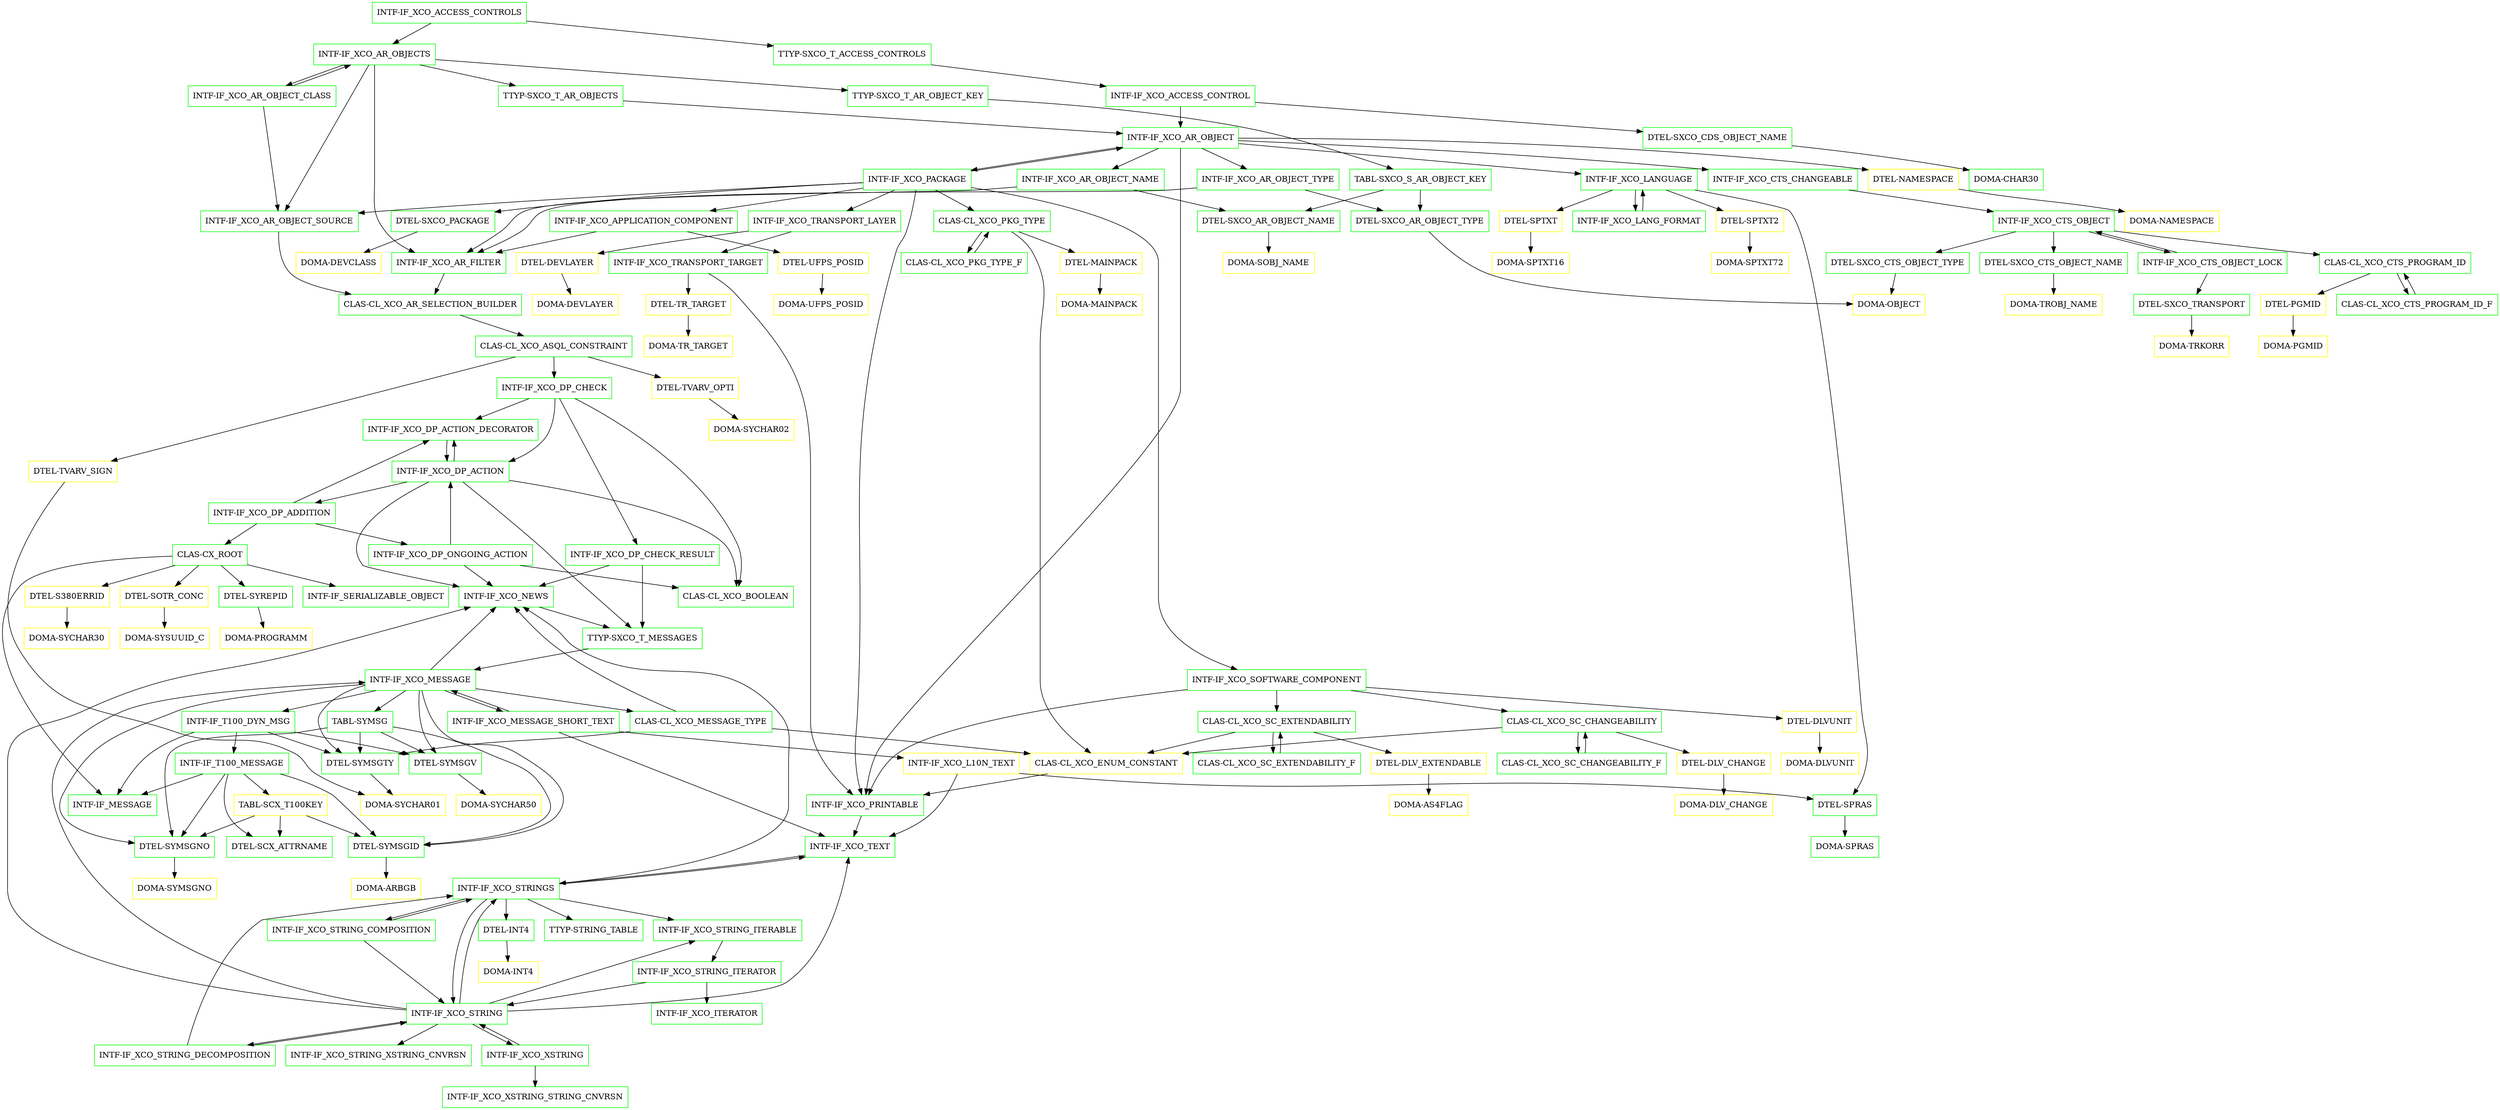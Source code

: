 digraph G {
  "INTF-IF_XCO_ACCESS_CONTROLS" [shape=box,color=green];
  "INTF-IF_XCO_AR_OBJECTS" [shape=box,color=green,URL="./INTF_IF_XCO_AR_OBJECTS.html"];
  "INTF-IF_XCO_AR_OBJECT_SOURCE" [shape=box,color=green,URL="./INTF_IF_XCO_AR_OBJECT_SOURCE.html"];
  "CLAS-CL_XCO_AR_SELECTION_BUILDER" [shape=box,color=green,URL="./CLAS_CL_XCO_AR_SELECTION_BUILDER.html"];
  "CLAS-CL_XCO_ASQL_CONSTRAINT" [shape=box,color=green,URL="./CLAS_CL_XCO_ASQL_CONSTRAINT.html"];
  "INTF-IF_XCO_DP_CHECK" [shape=box,color=green,URL="./INTF_IF_XCO_DP_CHECK.html"];
  "INTF-IF_XCO_DP_ACTION_DECORATOR" [shape=box,color=green,URL="./INTF_IF_XCO_DP_ACTION_DECORATOR.html"];
  "INTF-IF_XCO_DP_ACTION" [shape=box,color=green,URL="./INTF_IF_XCO_DP_ACTION.html"];
  "INTF-IF_XCO_NEWS" [shape=box,color=green,URL="./INTF_IF_XCO_NEWS.html"];
  "TTYP-SXCO_T_MESSAGES" [shape=box,color=green,URL="./TTYP_SXCO_T_MESSAGES.html"];
  "INTF-IF_XCO_MESSAGE" [shape=box,color=green,URL="./INTF_IF_XCO_MESSAGE.html"];
  "INTF-IF_T100_DYN_MSG" [shape=box,color=green,URL="./INTF_IF_T100_DYN_MSG.html"];
  "INTF-IF_T100_MESSAGE" [shape=box,color=green,URL="./INTF_IF_T100_MESSAGE.html"];
  "INTF-IF_MESSAGE" [shape=box,color=green,URL="./INTF_IF_MESSAGE.html"];
  "TABL-SCX_T100KEY" [shape=box,color=yellow,URL="./TABL_SCX_T100KEY.html"];
  "DTEL-SCX_ATTRNAME" [shape=box,color=green,URL="./DTEL_SCX_ATTRNAME.html"];
  "DTEL-SYMSGNO" [shape=box,color=green,URL="./DTEL_SYMSGNO.html"];
  "DOMA-SYMSGNO" [shape=box,color=yellow,URL="./DOMA_SYMSGNO.html"];
  "DTEL-SYMSGID" [shape=box,color=green,URL="./DTEL_SYMSGID.html"];
  "DOMA-ARBGB" [shape=box,color=yellow,URL="./DOMA_ARBGB.html"];
  "DTEL-SYMSGTY" [shape=box,color=green,URL="./DTEL_SYMSGTY.html"];
  "DOMA-SYCHAR01" [shape=box,color=yellow,URL="./DOMA_SYCHAR01.html"];
  "DTEL-SYMSGV" [shape=box,color=green,URL="./DTEL_SYMSGV.html"];
  "DOMA-SYCHAR50" [shape=box,color=yellow,URL="./DOMA_SYCHAR50.html"];
  "INTF-IF_XCO_MESSAGE_SHORT_TEXT" [shape=box,color=green,URL="./INTF_IF_XCO_MESSAGE_SHORT_TEXT.html"];
  "INTF-IF_XCO_L10N_TEXT" [shape=box,color=yellow,URL="./INTF_IF_XCO_L10N_TEXT.html"];
  "INTF-IF_XCO_TEXT" [shape=box,color=green,URL="./INTF_IF_XCO_TEXT.html"];
  "INTF-IF_XCO_STRINGS" [shape=box,color=green,URL="./INTF_IF_XCO_STRINGS.html"];
  "INTF-IF_XCO_STRING_ITERABLE" [shape=box,color=green,URL="./INTF_IF_XCO_STRING_ITERABLE.html"];
  "INTF-IF_XCO_STRING_ITERATOR" [shape=box,color=green,URL="./INTF_IF_XCO_STRING_ITERATOR.html"];
  "INTF-IF_XCO_ITERATOR" [shape=box,color=green,URL="./INTF_IF_XCO_ITERATOR.html"];
  "INTF-IF_XCO_STRING" [shape=box,color=green,URL="./INTF_IF_XCO_STRING.html"];
  "INTF-IF_XCO_XSTRING" [shape=box,color=green,URL="./INTF_IF_XCO_XSTRING.html"];
  "INTF-IF_XCO_XSTRING_STRING_CNVRSN" [shape=box,color=green,URL="./INTF_IF_XCO_XSTRING_STRING_CNVRSN.html"];
  "INTF-IF_XCO_STRING_XSTRING_CNVRSN" [shape=box,color=green,URL="./INTF_IF_XCO_STRING_XSTRING_CNVRSN.html"];
  "INTF-IF_XCO_STRING_DECOMPOSITION" [shape=box,color=green,URL="./INTF_IF_XCO_STRING_DECOMPOSITION.html"];
  "INTF-IF_XCO_STRING_COMPOSITION" [shape=box,color=green,URL="./INTF_IF_XCO_STRING_COMPOSITION.html"];
  "TTYP-STRING_TABLE" [shape=box,color=green,URL="./TTYP_STRING_TABLE.html"];
  "DTEL-INT4" [shape=box,color=green,URL="./DTEL_INT4.html"];
  "DOMA-INT4" [shape=box,color=yellow,URL="./DOMA_INT4.html"];
  "DTEL-SPRAS" [shape=box,color=green,URL="./DTEL_SPRAS.html"];
  "DOMA-SPRAS" [shape=box,color=green,URL="./DOMA_SPRAS.html"];
  "CLAS-CL_XCO_MESSAGE_TYPE" [shape=box,color=green,URL="./CLAS_CL_XCO_MESSAGE_TYPE.html"];
  "CLAS-CL_XCO_ENUM_CONSTANT" [shape=box,color=yellow,URL="./CLAS_CL_XCO_ENUM_CONSTANT.html"];
  "INTF-IF_XCO_PRINTABLE" [shape=box,color=green,URL="./INTF_IF_XCO_PRINTABLE.html"];
  "TABL-SYMSG" [shape=box,color=green,URL="./TABL_SYMSG.html"];
  "INTF-IF_XCO_DP_ADDITION" [shape=box,color=green,URL="./INTF_IF_XCO_DP_ADDITION.html"];
  "CLAS-CX_ROOT" [shape=box,color=green,URL="./CLAS_CX_ROOT.html"];
  "INTF-IF_SERIALIZABLE_OBJECT" [shape=box,color=green,URL="./INTF_IF_SERIALIZABLE_OBJECT.html"];
  "DTEL-SYREPID" [shape=box,color=green,URL="./DTEL_SYREPID.html"];
  "DOMA-PROGRAMM" [shape=box,color=yellow,URL="./DOMA_PROGRAMM.html"];
  "DTEL-S380ERRID" [shape=box,color=yellow,URL="./DTEL_S380ERRID.html"];
  "DOMA-SYCHAR30" [shape=box,color=yellow,URL="./DOMA_SYCHAR30.html"];
  "DTEL-SOTR_CONC" [shape=box,color=yellow,URL="./DTEL_SOTR_CONC.html"];
  "DOMA-SYSUUID_C" [shape=box,color=yellow,URL="./DOMA_SYSUUID_C.html"];
  "INTF-IF_XCO_DP_ONGOING_ACTION" [shape=box,color=green,URL="./INTF_IF_XCO_DP_ONGOING_ACTION.html"];
  "CLAS-CL_XCO_BOOLEAN" [shape=box,color=green,URL="./CLAS_CL_XCO_BOOLEAN.html"];
  "INTF-IF_XCO_DP_CHECK_RESULT" [shape=box,color=green,URL="./INTF_IF_XCO_DP_CHECK_RESULT.html"];
  "DTEL-TVARV_OPTI" [shape=box,color=yellow,URL="./DTEL_TVARV_OPTI.html"];
  "DOMA-SYCHAR02" [shape=box,color=yellow,URL="./DOMA_SYCHAR02.html"];
  "DTEL-TVARV_SIGN" [shape=box,color=yellow,URL="./DTEL_TVARV_SIGN.html"];
  "INTF-IF_XCO_AR_OBJECT_CLASS" [shape=box,color=green,URL="./INTF_IF_XCO_AR_OBJECT_CLASS.html"];
  "INTF-IF_XCO_AR_FILTER" [shape=box,color=green,URL="./INTF_IF_XCO_AR_FILTER.html"];
  "TTYP-SXCO_T_AR_OBJECT_KEY" [shape=box,color=green,URL="./TTYP_SXCO_T_AR_OBJECT_KEY.html"];
  "TABL-SXCO_S_AR_OBJECT_KEY" [shape=box,color=green,URL="./TABL_SXCO_S_AR_OBJECT_KEY.html"];
  "DTEL-SXCO_AR_OBJECT_NAME" [shape=box,color=green,URL="./DTEL_SXCO_AR_OBJECT_NAME.html"];
  "DOMA-SOBJ_NAME" [shape=box,color=yellow,URL="./DOMA_SOBJ_NAME.html"];
  "DTEL-SXCO_AR_OBJECT_TYPE" [shape=box,color=green,URL="./DTEL_SXCO_AR_OBJECT_TYPE.html"];
  "DOMA-OBJECT" [shape=box,color=yellow,URL="./DOMA_OBJECT.html"];
  "TTYP-SXCO_T_AR_OBJECTS" [shape=box,color=green,URL="./TTYP_SXCO_T_AR_OBJECTS.html"];
  "INTF-IF_XCO_AR_OBJECT" [shape=box,color=green,URL="./INTF_IF_XCO_AR_OBJECT.html"];
  "INTF-IF_XCO_CTS_CHANGEABLE" [shape=box,color=green,URL="./INTF_IF_XCO_CTS_CHANGEABLE.html"];
  "INTF-IF_XCO_CTS_OBJECT" [shape=box,color=green,URL="./INTF_IF_XCO_CTS_OBJECT.html"];
  "INTF-IF_XCO_CTS_OBJECT_LOCK" [shape=box,color=green,URL="./INTF_IF_XCO_CTS_OBJECT_LOCK.html"];
  "DTEL-SXCO_TRANSPORT" [shape=box,color=green,URL="./DTEL_SXCO_TRANSPORT.html"];
  "DOMA-TRKORR" [shape=box,color=yellow,URL="./DOMA_TRKORR.html"];
  "CLAS-CL_XCO_CTS_PROGRAM_ID" [shape=box,color=green,URL="./CLAS_CL_XCO_CTS_PROGRAM_ID.html"];
  "CLAS-CL_XCO_CTS_PROGRAM_ID_F" [shape=box,color=green,URL="./CLAS_CL_XCO_CTS_PROGRAM_ID_F.html"];
  "DTEL-PGMID" [shape=box,color=yellow,URL="./DTEL_PGMID.html"];
  "DOMA-PGMID" [shape=box,color=yellow,URL="./DOMA_PGMID.html"];
  "DTEL-SXCO_CTS_OBJECT_NAME" [shape=box,color=green,URL="./DTEL_SXCO_CTS_OBJECT_NAME.html"];
  "DOMA-TROBJ_NAME" [shape=box,color=yellow,URL="./DOMA_TROBJ_NAME.html"];
  "DTEL-SXCO_CTS_OBJECT_TYPE" [shape=box,color=green,URL="./DTEL_SXCO_CTS_OBJECT_TYPE.html"];
  "INTF-IF_XCO_LANGUAGE" [shape=box,color=green,URL="./INTF_IF_XCO_LANGUAGE.html"];
  "INTF-IF_XCO_LANG_FORMAT" [shape=box,color=green,URL="./INTF_IF_XCO_LANG_FORMAT.html"];
  "DTEL-SPTXT2" [shape=box,color=yellow,URL="./DTEL_SPTXT2.html"];
  "DOMA-SPTXT72" [shape=box,color=yellow,URL="./DOMA_SPTXT72.html"];
  "DTEL-SPTXT" [shape=box,color=yellow,URL="./DTEL_SPTXT.html"];
  "DOMA-SPTXT16" [shape=box,color=yellow,URL="./DOMA_SPTXT16.html"];
  "INTF-IF_XCO_PACKAGE" [shape=box,color=green,URL="./INTF_IF_XCO_PACKAGE.html"];
  "INTF-IF_XCO_SOFTWARE_COMPONENT" [shape=box,color=green,URL="./INTF_IF_XCO_SOFTWARE_COMPONENT.html"];
  "CLAS-CL_XCO_SC_EXTENDABILITY" [shape=box,color=green,URL="./CLAS_CL_XCO_SC_EXTENDABILITY.html"];
  "CLAS-CL_XCO_SC_EXTENDABILITY_F" [shape=box,color=green,URL="./CLAS_CL_XCO_SC_EXTENDABILITY_F.html"];
  "DTEL-DLV_EXTENDABLE" [shape=box,color=yellow,URL="./DTEL_DLV_EXTENDABLE.html"];
  "DOMA-AS4FLAG" [shape=box,color=yellow,URL="./DOMA_AS4FLAG.html"];
  "CLAS-CL_XCO_SC_CHANGEABILITY" [shape=box,color=green,URL="./CLAS_CL_XCO_SC_CHANGEABILITY.html"];
  "CLAS-CL_XCO_SC_CHANGEABILITY_F" [shape=box,color=green,URL="./CLAS_CL_XCO_SC_CHANGEABILITY_F.html"];
  "DTEL-DLV_CHANGE" [shape=box,color=yellow,URL="./DTEL_DLV_CHANGE.html"];
  "DOMA-DLV_CHANGE" [shape=box,color=yellow,URL="./DOMA_DLV_CHANGE.html"];
  "DTEL-DLVUNIT" [shape=box,color=yellow,URL="./DTEL_DLVUNIT.html"];
  "DOMA-DLVUNIT" [shape=box,color=yellow,URL="./DOMA_DLVUNIT.html"];
  "INTF-IF_XCO_TRANSPORT_LAYER" [shape=box,color=green,URL="./INTF_IF_XCO_TRANSPORT_LAYER.html"];
  "INTF-IF_XCO_TRANSPORT_TARGET" [shape=box,color=green,URL="./INTF_IF_XCO_TRANSPORT_TARGET.html"];
  "DTEL-TR_TARGET" [shape=box,color=yellow,URL="./DTEL_TR_TARGET.html"];
  "DOMA-TR_TARGET" [shape=box,color=yellow,URL="./DOMA_TR_TARGET.html"];
  "DTEL-DEVLAYER" [shape=box,color=yellow,URL="./DTEL_DEVLAYER.html"];
  "DOMA-DEVLAYER" [shape=box,color=yellow,URL="./DOMA_DEVLAYER.html"];
  "CLAS-CL_XCO_PKG_TYPE" [shape=box,color=green,URL="./CLAS_CL_XCO_PKG_TYPE.html"];
  "CLAS-CL_XCO_PKG_TYPE_F" [shape=box,color=green,URL="./CLAS_CL_XCO_PKG_TYPE_F.html"];
  "DTEL-MAINPACK" [shape=box,color=yellow,URL="./DTEL_MAINPACK.html"];
  "DOMA-MAINPACK" [shape=box,color=yellow,URL="./DOMA_MAINPACK.html"];
  "INTF-IF_XCO_APPLICATION_COMPONENT" [shape=box,color=green,URL="./INTF_IF_XCO_APPLICATION_COMPONENT.html"];
  "DTEL-UFPS_POSID" [shape=box,color=yellow,URL="./DTEL_UFPS_POSID.html"];
  "DOMA-UFPS_POSID" [shape=box,color=yellow,URL="./DOMA_UFPS_POSID.html"];
  "DTEL-SXCO_PACKAGE" [shape=box,color=green,URL="./DTEL_SXCO_PACKAGE.html"];
  "DOMA-DEVCLASS" [shape=box,color=yellow,URL="./DOMA_DEVCLASS.html"];
  "INTF-IF_XCO_AR_OBJECT_NAME" [shape=box,color=green,URL="./INTF_IF_XCO_AR_OBJECT_NAME.html"];
  "INTF-IF_XCO_AR_OBJECT_TYPE" [shape=box,color=green,URL="./INTF_IF_XCO_AR_OBJECT_TYPE.html"];
  "DTEL-NAMESPACE" [shape=box,color=yellow,URL="./DTEL_NAMESPACE.html"];
  "DOMA-NAMESPACE" [shape=box,color=yellow,URL="./DOMA_NAMESPACE.html"];
  "TTYP-SXCO_T_ACCESS_CONTROLS" [shape=box,color=green,URL="./TTYP_SXCO_T_ACCESS_CONTROLS.html"];
  "INTF-IF_XCO_ACCESS_CONTROL" [shape=box,color=green,URL="./INTF_IF_XCO_ACCESS_CONTROL.html"];
  "DTEL-SXCO_CDS_OBJECT_NAME" [shape=box,color=green,URL="./DTEL_SXCO_CDS_OBJECT_NAME.html"];
  "DOMA-CHAR30" [shape=box,color=green,URL="./DOMA_CHAR30.html"];
  "INTF-IF_XCO_ACCESS_CONTROLS" -> "TTYP-SXCO_T_ACCESS_CONTROLS";
  "INTF-IF_XCO_ACCESS_CONTROLS" -> "INTF-IF_XCO_AR_OBJECTS";
  "INTF-IF_XCO_AR_OBJECTS" -> "TTYP-SXCO_T_AR_OBJECTS";
  "INTF-IF_XCO_AR_OBJECTS" -> "TTYP-SXCO_T_AR_OBJECT_KEY";
  "INTF-IF_XCO_AR_OBJECTS" -> "INTF-IF_XCO_AR_FILTER";
  "INTF-IF_XCO_AR_OBJECTS" -> "INTF-IF_XCO_AR_OBJECT_CLASS";
  "INTF-IF_XCO_AR_OBJECTS" -> "INTF-IF_XCO_AR_OBJECT_SOURCE";
  "INTF-IF_XCO_AR_OBJECT_SOURCE" -> "CLAS-CL_XCO_AR_SELECTION_BUILDER";
  "CLAS-CL_XCO_AR_SELECTION_BUILDER" -> "CLAS-CL_XCO_ASQL_CONSTRAINT";
  "CLAS-CL_XCO_ASQL_CONSTRAINT" -> "DTEL-TVARV_SIGN";
  "CLAS-CL_XCO_ASQL_CONSTRAINT" -> "DTEL-TVARV_OPTI";
  "CLAS-CL_XCO_ASQL_CONSTRAINT" -> "INTF-IF_XCO_DP_CHECK";
  "INTF-IF_XCO_DP_CHECK" -> "CLAS-CL_XCO_BOOLEAN";
  "INTF-IF_XCO_DP_CHECK" -> "INTF-IF_XCO_DP_ACTION";
  "INTF-IF_XCO_DP_CHECK" -> "INTF-IF_XCO_DP_CHECK_RESULT";
  "INTF-IF_XCO_DP_CHECK" -> "INTF-IF_XCO_DP_ACTION_DECORATOR";
  "INTF-IF_XCO_DP_ACTION_DECORATOR" -> "INTF-IF_XCO_DP_ACTION";
  "INTF-IF_XCO_DP_ACTION" -> "TTYP-SXCO_T_MESSAGES";
  "INTF-IF_XCO_DP_ACTION" -> "CLAS-CL_XCO_BOOLEAN";
  "INTF-IF_XCO_DP_ACTION" -> "INTF-IF_XCO_DP_ACTION_DECORATOR";
  "INTF-IF_XCO_DP_ACTION" -> "INTF-IF_XCO_DP_ADDITION";
  "INTF-IF_XCO_DP_ACTION" -> "INTF-IF_XCO_NEWS";
  "INTF-IF_XCO_NEWS" -> "TTYP-SXCO_T_MESSAGES";
  "TTYP-SXCO_T_MESSAGES" -> "INTF-IF_XCO_MESSAGE";
  "INTF-IF_XCO_MESSAGE" -> "TABL-SYMSG";
  "INTF-IF_XCO_MESSAGE" -> "DTEL-SYMSGTY";
  "INTF-IF_XCO_MESSAGE" -> "DTEL-SYMSGID";
  "INTF-IF_XCO_MESSAGE" -> "DTEL-SYMSGNO";
  "INTF-IF_XCO_MESSAGE" -> "DTEL-SYMSGV";
  "INTF-IF_XCO_MESSAGE" -> "CLAS-CL_XCO_MESSAGE_TYPE";
  "INTF-IF_XCO_MESSAGE" -> "INTF-IF_XCO_MESSAGE_SHORT_TEXT";
  "INTF-IF_XCO_MESSAGE" -> "INTF-IF_T100_DYN_MSG";
  "INTF-IF_XCO_MESSAGE" -> "INTF-IF_XCO_NEWS";
  "INTF-IF_T100_DYN_MSG" -> "DTEL-SYMSGV";
  "INTF-IF_T100_DYN_MSG" -> "DTEL-SYMSGTY";
  "INTF-IF_T100_DYN_MSG" -> "INTF-IF_MESSAGE";
  "INTF-IF_T100_DYN_MSG" -> "INTF-IF_T100_MESSAGE";
  "INTF-IF_T100_MESSAGE" -> "DTEL-SYMSGID";
  "INTF-IF_T100_MESSAGE" -> "DTEL-SYMSGNO";
  "INTF-IF_T100_MESSAGE" -> "DTEL-SCX_ATTRNAME";
  "INTF-IF_T100_MESSAGE" -> "TABL-SCX_T100KEY";
  "INTF-IF_T100_MESSAGE" -> "INTF-IF_MESSAGE";
  "TABL-SCX_T100KEY" -> "DTEL-SYMSGID";
  "TABL-SCX_T100KEY" -> "DTEL-SYMSGNO";
  "TABL-SCX_T100KEY" -> "DTEL-SCX_ATTRNAME";
  "DTEL-SYMSGNO" -> "DOMA-SYMSGNO";
  "DTEL-SYMSGID" -> "DOMA-ARBGB";
  "DTEL-SYMSGTY" -> "DOMA-SYCHAR01";
  "DTEL-SYMSGV" -> "DOMA-SYCHAR50";
  "INTF-IF_XCO_MESSAGE_SHORT_TEXT" -> "INTF-IF_XCO_MESSAGE";
  "INTF-IF_XCO_MESSAGE_SHORT_TEXT" -> "INTF-IF_XCO_TEXT";
  "INTF-IF_XCO_MESSAGE_SHORT_TEXT" -> "INTF-IF_XCO_L10N_TEXT";
  "INTF-IF_XCO_L10N_TEXT" -> "DTEL-SPRAS";
  "INTF-IF_XCO_L10N_TEXT" -> "INTF-IF_XCO_TEXT";
  "INTF-IF_XCO_TEXT" -> "INTF-IF_XCO_STRINGS";
  "INTF-IF_XCO_STRINGS" -> "DTEL-INT4";
  "INTF-IF_XCO_STRINGS" -> "TTYP-STRING_TABLE";
  "INTF-IF_XCO_STRINGS" -> "INTF-IF_XCO_STRING";
  "INTF-IF_XCO_STRINGS" -> "INTF-IF_XCO_STRING_COMPOSITION";
  "INTF-IF_XCO_STRINGS" -> "INTF-IF_XCO_NEWS";
  "INTF-IF_XCO_STRINGS" -> "INTF-IF_XCO_TEXT";
  "INTF-IF_XCO_STRINGS" -> "INTF-IF_XCO_STRING_ITERABLE";
  "INTF-IF_XCO_STRING_ITERABLE" -> "INTF-IF_XCO_STRING_ITERATOR";
  "INTF-IF_XCO_STRING_ITERATOR" -> "INTF-IF_XCO_STRING";
  "INTF-IF_XCO_STRING_ITERATOR" -> "INTF-IF_XCO_ITERATOR";
  "INTF-IF_XCO_STRING" -> "INTF-IF_XCO_STRINGS";
  "INTF-IF_XCO_STRING" -> "INTF-IF_XCO_STRING_DECOMPOSITION";
  "INTF-IF_XCO_STRING" -> "INTF-IF_XCO_MESSAGE";
  "INTF-IF_XCO_STRING" -> "INTF-IF_XCO_STRING_XSTRING_CNVRSN";
  "INTF-IF_XCO_STRING" -> "INTF-IF_XCO_XSTRING";
  "INTF-IF_XCO_STRING" -> "INTF-IF_XCO_NEWS";
  "INTF-IF_XCO_STRING" -> "INTF-IF_XCO_TEXT";
  "INTF-IF_XCO_STRING" -> "INTF-IF_XCO_STRING_ITERABLE";
  "INTF-IF_XCO_XSTRING" -> "INTF-IF_XCO_XSTRING_STRING_CNVRSN";
  "INTF-IF_XCO_XSTRING" -> "INTF-IF_XCO_STRING";
  "INTF-IF_XCO_STRING_DECOMPOSITION" -> "INTF-IF_XCO_STRING";
  "INTF-IF_XCO_STRING_DECOMPOSITION" -> "INTF-IF_XCO_STRINGS";
  "INTF-IF_XCO_STRING_COMPOSITION" -> "INTF-IF_XCO_STRINGS";
  "INTF-IF_XCO_STRING_COMPOSITION" -> "INTF-IF_XCO_STRING";
  "DTEL-INT4" -> "DOMA-INT4";
  "DTEL-SPRAS" -> "DOMA-SPRAS";
  "CLAS-CL_XCO_MESSAGE_TYPE" -> "DTEL-SYMSGTY";
  "CLAS-CL_XCO_MESSAGE_TYPE" -> "CLAS-CL_XCO_ENUM_CONSTANT";
  "CLAS-CL_XCO_MESSAGE_TYPE" -> "INTF-IF_XCO_NEWS";
  "CLAS-CL_XCO_ENUM_CONSTANT" -> "INTF-IF_XCO_PRINTABLE";
  "INTF-IF_XCO_PRINTABLE" -> "INTF-IF_XCO_TEXT";
  "TABL-SYMSG" -> "DTEL-SYMSGTY";
  "TABL-SYMSG" -> "DTEL-SYMSGID";
  "TABL-SYMSG" -> "DTEL-SYMSGNO";
  "TABL-SYMSG" -> "DTEL-SYMSGV";
  "INTF-IF_XCO_DP_ADDITION" -> "INTF-IF_XCO_DP_ONGOING_ACTION";
  "INTF-IF_XCO_DP_ADDITION" -> "CLAS-CX_ROOT";
  "INTF-IF_XCO_DP_ADDITION" -> "INTF-IF_XCO_DP_ACTION_DECORATOR";
  "CLAS-CX_ROOT" -> "DTEL-SOTR_CONC";
  "CLAS-CX_ROOT" -> "DTEL-S380ERRID";
  "CLAS-CX_ROOT" -> "DTEL-SYREPID";
  "CLAS-CX_ROOT" -> "INTF-IF_MESSAGE";
  "CLAS-CX_ROOT" -> "INTF-IF_SERIALIZABLE_OBJECT";
  "DTEL-SYREPID" -> "DOMA-PROGRAMM";
  "DTEL-S380ERRID" -> "DOMA-SYCHAR30";
  "DTEL-SOTR_CONC" -> "DOMA-SYSUUID_C";
  "INTF-IF_XCO_DP_ONGOING_ACTION" -> "CLAS-CL_XCO_BOOLEAN";
  "INTF-IF_XCO_DP_ONGOING_ACTION" -> "INTF-IF_XCO_DP_ACTION";
  "INTF-IF_XCO_DP_ONGOING_ACTION" -> "INTF-IF_XCO_NEWS";
  "INTF-IF_XCO_DP_CHECK_RESULT" -> "TTYP-SXCO_T_MESSAGES";
  "INTF-IF_XCO_DP_CHECK_RESULT" -> "INTF-IF_XCO_NEWS";
  "DTEL-TVARV_OPTI" -> "DOMA-SYCHAR02";
  "DTEL-TVARV_SIGN" -> "DOMA-SYCHAR01";
  "INTF-IF_XCO_AR_OBJECT_CLASS" -> "INTF-IF_XCO_AR_OBJECT_SOURCE";
  "INTF-IF_XCO_AR_OBJECT_CLASS" -> "INTF-IF_XCO_AR_OBJECTS";
  "INTF-IF_XCO_AR_FILTER" -> "CLAS-CL_XCO_AR_SELECTION_BUILDER";
  "TTYP-SXCO_T_AR_OBJECT_KEY" -> "TABL-SXCO_S_AR_OBJECT_KEY";
  "TABL-SXCO_S_AR_OBJECT_KEY" -> "DTEL-SXCO_AR_OBJECT_TYPE";
  "TABL-SXCO_S_AR_OBJECT_KEY" -> "DTEL-SXCO_AR_OBJECT_NAME";
  "DTEL-SXCO_AR_OBJECT_NAME" -> "DOMA-SOBJ_NAME";
  "DTEL-SXCO_AR_OBJECT_TYPE" -> "DOMA-OBJECT";
  "TTYP-SXCO_T_AR_OBJECTS" -> "INTF-IF_XCO_AR_OBJECT";
  "INTF-IF_XCO_AR_OBJECT" -> "DTEL-NAMESPACE";
  "INTF-IF_XCO_AR_OBJECT" -> "INTF-IF_XCO_AR_OBJECT_TYPE";
  "INTF-IF_XCO_AR_OBJECT" -> "INTF-IF_XCO_AR_OBJECT_NAME";
  "INTF-IF_XCO_AR_OBJECT" -> "INTF-IF_XCO_PACKAGE";
  "INTF-IF_XCO_AR_OBJECT" -> "INTF-IF_XCO_LANGUAGE";
  "INTF-IF_XCO_AR_OBJECT" -> "INTF-IF_XCO_CTS_CHANGEABLE";
  "INTF-IF_XCO_AR_OBJECT" -> "INTF-IF_XCO_PRINTABLE";
  "INTF-IF_XCO_CTS_CHANGEABLE" -> "INTF-IF_XCO_CTS_OBJECT";
  "INTF-IF_XCO_CTS_OBJECT" -> "DTEL-SXCO_CTS_OBJECT_TYPE";
  "INTF-IF_XCO_CTS_OBJECT" -> "DTEL-SXCO_CTS_OBJECT_NAME";
  "INTF-IF_XCO_CTS_OBJECT" -> "CLAS-CL_XCO_CTS_PROGRAM_ID";
  "INTF-IF_XCO_CTS_OBJECT" -> "INTF-IF_XCO_CTS_OBJECT_LOCK";
  "INTF-IF_XCO_CTS_OBJECT_LOCK" -> "DTEL-SXCO_TRANSPORT";
  "INTF-IF_XCO_CTS_OBJECT_LOCK" -> "INTF-IF_XCO_CTS_OBJECT";
  "DTEL-SXCO_TRANSPORT" -> "DOMA-TRKORR";
  "CLAS-CL_XCO_CTS_PROGRAM_ID" -> "DTEL-PGMID";
  "CLAS-CL_XCO_CTS_PROGRAM_ID" -> "CLAS-CL_XCO_CTS_PROGRAM_ID_F";
  "CLAS-CL_XCO_CTS_PROGRAM_ID_F" -> "CLAS-CL_XCO_CTS_PROGRAM_ID";
  "DTEL-PGMID" -> "DOMA-PGMID";
  "DTEL-SXCO_CTS_OBJECT_NAME" -> "DOMA-TROBJ_NAME";
  "DTEL-SXCO_CTS_OBJECT_TYPE" -> "DOMA-OBJECT";
  "INTF-IF_XCO_LANGUAGE" -> "DTEL-SPTXT";
  "INTF-IF_XCO_LANGUAGE" -> "DTEL-SPTXT2";
  "INTF-IF_XCO_LANGUAGE" -> "DTEL-SPRAS";
  "INTF-IF_XCO_LANGUAGE" -> "INTF-IF_XCO_LANG_FORMAT";
  "INTF-IF_XCO_LANG_FORMAT" -> "INTF-IF_XCO_LANGUAGE";
  "DTEL-SPTXT2" -> "DOMA-SPTXT72";
  "DTEL-SPTXT" -> "DOMA-SPTXT16";
  "INTF-IF_XCO_PACKAGE" -> "DTEL-SXCO_PACKAGE";
  "INTF-IF_XCO_PACKAGE" -> "INTF-IF_XCO_APPLICATION_COMPONENT";
  "INTF-IF_XCO_PACKAGE" -> "CLAS-CL_XCO_PKG_TYPE";
  "INTF-IF_XCO_PACKAGE" -> "INTF-IF_XCO_TRANSPORT_LAYER";
  "INTF-IF_XCO_PACKAGE" -> "INTF-IF_XCO_SOFTWARE_COMPONENT";
  "INTF-IF_XCO_PACKAGE" -> "INTF-IF_XCO_AR_OBJECT";
  "INTF-IF_XCO_PACKAGE" -> "INTF-IF_XCO_AR_OBJECT_SOURCE";
  "INTF-IF_XCO_PACKAGE" -> "INTF-IF_XCO_PRINTABLE";
  "INTF-IF_XCO_SOFTWARE_COMPONENT" -> "DTEL-DLVUNIT";
  "INTF-IF_XCO_SOFTWARE_COMPONENT" -> "CLAS-CL_XCO_SC_CHANGEABILITY";
  "INTF-IF_XCO_SOFTWARE_COMPONENT" -> "CLAS-CL_XCO_SC_EXTENDABILITY";
  "INTF-IF_XCO_SOFTWARE_COMPONENT" -> "INTF-IF_XCO_PRINTABLE";
  "CLAS-CL_XCO_SC_EXTENDABILITY" -> "DTEL-DLV_EXTENDABLE";
  "CLAS-CL_XCO_SC_EXTENDABILITY" -> "CLAS-CL_XCO_ENUM_CONSTANT";
  "CLAS-CL_XCO_SC_EXTENDABILITY" -> "CLAS-CL_XCO_SC_EXTENDABILITY_F";
  "CLAS-CL_XCO_SC_EXTENDABILITY_F" -> "CLAS-CL_XCO_SC_EXTENDABILITY";
  "DTEL-DLV_EXTENDABLE" -> "DOMA-AS4FLAG";
  "CLAS-CL_XCO_SC_CHANGEABILITY" -> "DTEL-DLV_CHANGE";
  "CLAS-CL_XCO_SC_CHANGEABILITY" -> "CLAS-CL_XCO_ENUM_CONSTANT";
  "CLAS-CL_XCO_SC_CHANGEABILITY" -> "CLAS-CL_XCO_SC_CHANGEABILITY_F";
  "CLAS-CL_XCO_SC_CHANGEABILITY_F" -> "CLAS-CL_XCO_SC_CHANGEABILITY";
  "DTEL-DLV_CHANGE" -> "DOMA-DLV_CHANGE";
  "DTEL-DLVUNIT" -> "DOMA-DLVUNIT";
  "INTF-IF_XCO_TRANSPORT_LAYER" -> "DTEL-DEVLAYER";
  "INTF-IF_XCO_TRANSPORT_LAYER" -> "INTF-IF_XCO_TRANSPORT_TARGET";
  "INTF-IF_XCO_TRANSPORT_TARGET" -> "DTEL-TR_TARGET";
  "INTF-IF_XCO_TRANSPORT_TARGET" -> "INTF-IF_XCO_PRINTABLE";
  "DTEL-TR_TARGET" -> "DOMA-TR_TARGET";
  "DTEL-DEVLAYER" -> "DOMA-DEVLAYER";
  "CLAS-CL_XCO_PKG_TYPE" -> "DTEL-MAINPACK";
  "CLAS-CL_XCO_PKG_TYPE" -> "CLAS-CL_XCO_ENUM_CONSTANT";
  "CLAS-CL_XCO_PKG_TYPE" -> "CLAS-CL_XCO_PKG_TYPE_F";
  "CLAS-CL_XCO_PKG_TYPE_F" -> "CLAS-CL_XCO_PKG_TYPE";
  "DTEL-MAINPACK" -> "DOMA-MAINPACK";
  "INTF-IF_XCO_APPLICATION_COMPONENT" -> "DTEL-UFPS_POSID";
  "INTF-IF_XCO_APPLICATION_COMPONENT" -> "INTF-IF_XCO_AR_FILTER";
  "DTEL-UFPS_POSID" -> "DOMA-UFPS_POSID";
  "DTEL-SXCO_PACKAGE" -> "DOMA-DEVCLASS";
  "INTF-IF_XCO_AR_OBJECT_NAME" -> "DTEL-SXCO_AR_OBJECT_NAME";
  "INTF-IF_XCO_AR_OBJECT_NAME" -> "INTF-IF_XCO_AR_FILTER";
  "INTF-IF_XCO_AR_OBJECT_TYPE" -> "DTEL-SXCO_AR_OBJECT_TYPE";
  "INTF-IF_XCO_AR_OBJECT_TYPE" -> "INTF-IF_XCO_AR_FILTER";
  "DTEL-NAMESPACE" -> "DOMA-NAMESPACE";
  "TTYP-SXCO_T_ACCESS_CONTROLS" -> "INTF-IF_XCO_ACCESS_CONTROL";
  "INTF-IF_XCO_ACCESS_CONTROL" -> "DTEL-SXCO_CDS_OBJECT_NAME";
  "INTF-IF_XCO_ACCESS_CONTROL" -> "INTF-IF_XCO_AR_OBJECT";
  "DTEL-SXCO_CDS_OBJECT_NAME" -> "DOMA-CHAR30";
}

